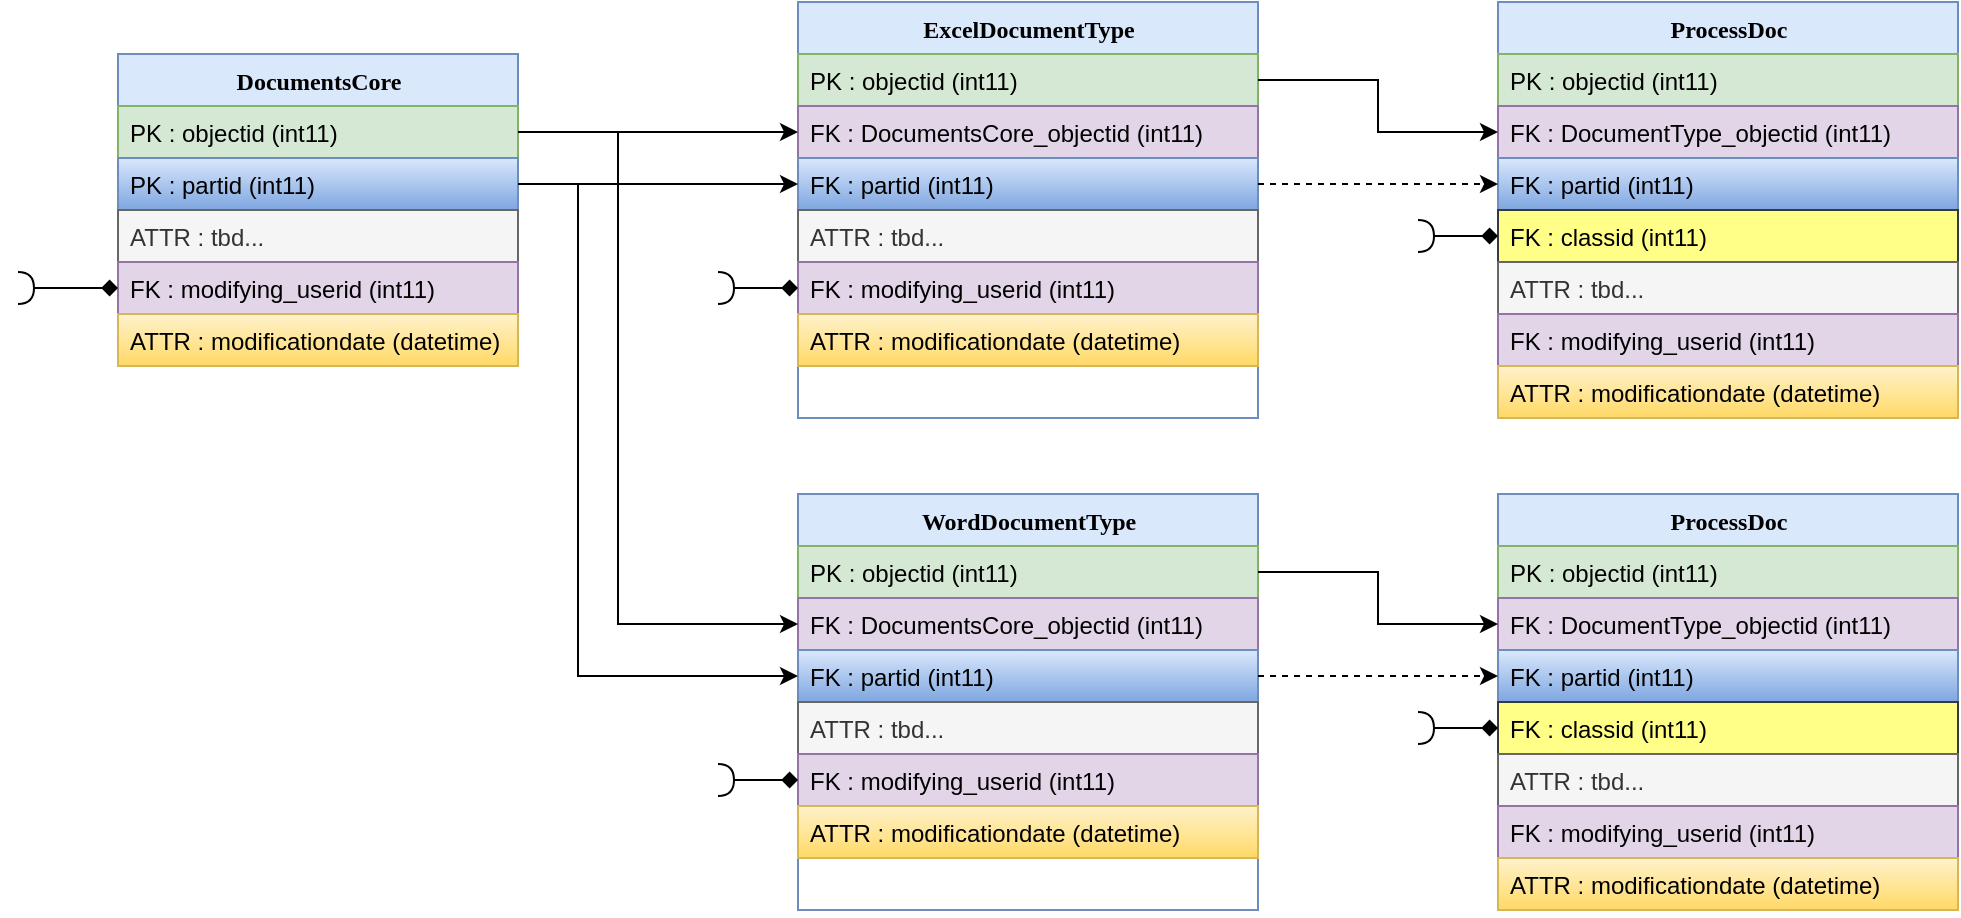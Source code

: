 <mxfile version="14.1.4" type="github" pages="3">
  <diagram name="Documents" id="9f46799a-70d6-7492-0946-bef42562c5a5">
    <mxGraphModel dx="1038" dy="585" grid="1" gridSize="10" guides="1" tooltips="1" connect="1" arrows="1" fold="1" page="1" pageScale="1" pageWidth="1100" pageHeight="850" background="#ffffff" math="0" shadow="0">
      <root>
        <mxCell id="0" />
        <mxCell id="1" parent="0" />
        <mxCell id="78961159f06e98e8-17" value="DocumentsCore" style="swimlane;html=1;fontStyle=1;align=center;verticalAlign=top;childLayout=stackLayout;horizontal=1;startSize=26;horizontalStack=0;resizeParent=1;resizeLast=0;collapsible=1;marginBottom=0;swimlaneFillColor=#ffffff;rounded=0;shadow=0;comic=0;labelBackgroundColor=none;strokeWidth=1;fillColor=#dae8fc;fontFamily=Verdana;fontSize=12;strokeColor=#6c8ebf;" parent="1" vertex="1">
          <mxGeometry x="70" y="166" width="200" height="156" as="geometry" />
        </mxCell>
        <mxCell id="78961159f06e98e8-21" value="PK : objectid (int11)" style="text;html=1;strokeColor=#82b366;fillColor=#d5e8d4;align=left;verticalAlign=top;spacingLeft=4;spacingRight=4;whiteSpace=wrap;overflow=hidden;rotatable=0;points=[[0,0.5],[1,0.5]];portConstraint=eastwest;" parent="78961159f06e98e8-17" vertex="1">
          <mxGeometry y="26" width="200" height="26" as="geometry" />
        </mxCell>
        <mxCell id="78961159f06e98e8-23" value="PK : partid (int11)" style="text;html=1;strokeColor=#6c8ebf;fillColor=#dae8fc;align=left;verticalAlign=top;spacingLeft=4;spacingRight=4;whiteSpace=wrap;overflow=hidden;rotatable=0;points=[[0,0.5],[1,0.5]];portConstraint=eastwest;gradientColor=#7ea6e0;" parent="78961159f06e98e8-17" vertex="1">
          <mxGeometry y="52" width="200" height="26" as="geometry" />
        </mxCell>
        <mxCell id="L6q3qHuzGf21snozMCTw-1" value="ATTR : tbd... " style="text;align=left;verticalAlign=top;spacingLeft=4;spacingRight=4;overflow=hidden;rotatable=0;points=[[0,0.5],[1,0.5]];portConstraint=eastwest;fillColor=#f5f5f5;strokeColor=#666666;fontColor=#333333;" vertex="1" parent="78961159f06e98e8-17">
          <mxGeometry y="78" width="200" height="26" as="geometry" />
        </mxCell>
        <mxCell id="78961159f06e98e8-25" value="FK : modifying_userid (int11)" style="text;html=1;strokeColor=#9673a6;fillColor=#e1d5e7;align=left;verticalAlign=top;spacingLeft=4;spacingRight=4;whiteSpace=wrap;overflow=hidden;rotatable=0;points=[[0,0.5],[1,0.5]];portConstraint=eastwest;" parent="78961159f06e98e8-17" vertex="1">
          <mxGeometry y="104" width="200" height="26" as="geometry" />
        </mxCell>
        <mxCell id="78961159f06e98e8-26" value="ATTR : modificationdate (datetime)" style="text;html=1;strokeColor=#d6b656;fillColor=#fff2cc;align=left;verticalAlign=top;spacingLeft=4;spacingRight=4;whiteSpace=wrap;overflow=hidden;rotatable=0;points=[[0,0.5],[1,0.5]];portConstraint=eastwest;gradientColor=#ffd966;" parent="78961159f06e98e8-17" vertex="1">
          <mxGeometry y="130" width="200" height="26" as="geometry" />
        </mxCell>
        <mxCell id="tWtyntJ0W2fYohMLLJV2-1" value="WordDocumentType" style="swimlane;html=1;fontStyle=1;align=center;verticalAlign=top;childLayout=stackLayout;horizontal=1;startSize=26;horizontalStack=0;resizeParent=1;resizeLast=0;collapsible=1;marginBottom=0;swimlaneFillColor=#ffffff;rounded=0;shadow=0;comic=0;labelBackgroundColor=none;strokeWidth=1;fillColor=#dae8fc;fontFamily=Verdana;fontSize=12;strokeColor=#6c8ebf;" vertex="1" parent="1">
          <mxGeometry x="410" y="386" width="230" height="208" as="geometry" />
        </mxCell>
        <mxCell id="tWtyntJ0W2fYohMLLJV2-2" value="PK : objectid (int11)" style="text;html=1;strokeColor=#82b366;fillColor=#d5e8d4;align=left;verticalAlign=top;spacingLeft=4;spacingRight=4;whiteSpace=wrap;overflow=hidden;rotatable=0;points=[[0,0.5],[1,0.5]];portConstraint=eastwest;" vertex="1" parent="tWtyntJ0W2fYohMLLJV2-1">
          <mxGeometry y="26" width="230" height="26" as="geometry" />
        </mxCell>
        <mxCell id="tWtyntJ0W2fYohMLLJV2-7" value="FK : DocumentsCore_objectid (int11)" style="text;html=1;strokeColor=#9673a6;fillColor=#e1d5e7;align=left;verticalAlign=top;spacingLeft=4;spacingRight=4;whiteSpace=wrap;overflow=hidden;rotatable=0;points=[[0,0.5],[1,0.5]];portConstraint=eastwest;" vertex="1" parent="tWtyntJ0W2fYohMLLJV2-1">
          <mxGeometry y="52" width="230" height="26" as="geometry" />
        </mxCell>
        <mxCell id="tWtyntJ0W2fYohMLLJV2-3" value="FK : partid (int11)" style="text;html=1;strokeColor=#6c8ebf;fillColor=#dae8fc;align=left;verticalAlign=top;spacingLeft=4;spacingRight=4;whiteSpace=wrap;overflow=hidden;rotatable=0;points=[[0,0.5],[1,0.5]];portConstraint=eastwest;gradientColor=#7ea6e0;" vertex="1" parent="tWtyntJ0W2fYohMLLJV2-1">
          <mxGeometry y="78" width="230" height="26" as="geometry" />
        </mxCell>
        <mxCell id="tWtyntJ0W2fYohMLLJV2-4" value="ATTR : tbd... " style="text;align=left;verticalAlign=top;spacingLeft=4;spacingRight=4;overflow=hidden;rotatable=0;points=[[0,0.5],[1,0.5]];portConstraint=eastwest;fillColor=#f5f5f5;strokeColor=#666666;fontColor=#333333;" vertex="1" parent="tWtyntJ0W2fYohMLLJV2-1">
          <mxGeometry y="104" width="230" height="26" as="geometry" />
        </mxCell>
        <mxCell id="tWtyntJ0W2fYohMLLJV2-5" value="FK : modifying_userid (int11)" style="text;html=1;strokeColor=#9673a6;fillColor=#e1d5e7;align=left;verticalAlign=top;spacingLeft=4;spacingRight=4;whiteSpace=wrap;overflow=hidden;rotatable=0;points=[[0,0.5],[1,0.5]];portConstraint=eastwest;" vertex="1" parent="tWtyntJ0W2fYohMLLJV2-1">
          <mxGeometry y="130" width="230" height="26" as="geometry" />
        </mxCell>
        <mxCell id="tWtyntJ0W2fYohMLLJV2-6" value="ATTR : modificationdate (datetime)" style="text;html=1;strokeColor=#d6b656;fillColor=#fff2cc;align=left;verticalAlign=top;spacingLeft=4;spacingRight=4;whiteSpace=wrap;overflow=hidden;rotatable=0;points=[[0,0.5],[1,0.5]];portConstraint=eastwest;gradientColor=#ffd966;" vertex="1" parent="tWtyntJ0W2fYohMLLJV2-1">
          <mxGeometry y="156" width="230" height="26" as="geometry" />
        </mxCell>
        <mxCell id="tWtyntJ0W2fYohMLLJV2-8" style="edgeStyle=orthogonalEdgeStyle;rounded=0;orthogonalLoop=1;jettySize=auto;html=1;entryX=0;entryY=0.5;entryDx=0;entryDy=0;" edge="1" parent="1" source="78961159f06e98e8-23" target="tWtyntJ0W2fYohMLLJV2-3">
          <mxGeometry relative="1" as="geometry">
            <Array as="points">
              <mxPoint x="300" y="231" />
              <mxPoint x="300" y="477" />
            </Array>
          </mxGeometry>
        </mxCell>
        <mxCell id="tWtyntJ0W2fYohMLLJV2-9" style="edgeStyle=orthogonalEdgeStyle;rounded=0;orthogonalLoop=1;jettySize=auto;html=1;entryX=0;entryY=0.5;entryDx=0;entryDy=0;" edge="1" parent="1" source="78961159f06e98e8-21" target="tWtyntJ0W2fYohMLLJV2-7">
          <mxGeometry relative="1" as="geometry">
            <Array as="points">
              <mxPoint x="320" y="205" />
              <mxPoint x="320" y="451" />
            </Array>
          </mxGeometry>
        </mxCell>
        <mxCell id="tWtyntJ0W2fYohMLLJV2-11" style="edgeStyle=orthogonalEdgeStyle;rounded=0;orthogonalLoop=1;jettySize=auto;html=1;startArrow=diamond;startFill=1;endArrow=halfCircle;endFill=0;" edge="1" parent="1" source="78961159f06e98e8-25">
          <mxGeometry relative="1" as="geometry">
            <mxPoint x="20" y="283" as="targetPoint" />
          </mxGeometry>
        </mxCell>
        <mxCell id="tWtyntJ0W2fYohMLLJV2-12" style="edgeStyle=orthogonalEdgeStyle;rounded=0;orthogonalLoop=1;jettySize=auto;html=1;startArrow=diamond;startFill=1;endArrow=halfCircle;endFill=0;" edge="1" parent="1" source="tWtyntJ0W2fYohMLLJV2-5">
          <mxGeometry relative="1" as="geometry">
            <mxPoint x="370" y="529" as="targetPoint" />
          </mxGeometry>
        </mxCell>
        <mxCell id="tWtyntJ0W2fYohMLLJV2-14" value="ExcelDocumentType" style="swimlane;html=1;fontStyle=1;align=center;verticalAlign=top;childLayout=stackLayout;horizontal=1;startSize=26;horizontalStack=0;resizeParent=1;resizeLast=0;collapsible=1;marginBottom=0;swimlaneFillColor=#ffffff;rounded=0;shadow=0;comic=0;labelBackgroundColor=none;strokeWidth=1;fillColor=#dae8fc;fontFamily=Verdana;fontSize=12;strokeColor=#6c8ebf;" vertex="1" parent="1">
          <mxGeometry x="410" y="140" width="230" height="208" as="geometry" />
        </mxCell>
        <mxCell id="tWtyntJ0W2fYohMLLJV2-15" value="PK : objectid (int11)" style="text;html=1;strokeColor=#82b366;fillColor=#d5e8d4;align=left;verticalAlign=top;spacingLeft=4;spacingRight=4;whiteSpace=wrap;overflow=hidden;rotatable=0;points=[[0,0.5],[1,0.5]];portConstraint=eastwest;" vertex="1" parent="tWtyntJ0W2fYohMLLJV2-14">
          <mxGeometry y="26" width="230" height="26" as="geometry" />
        </mxCell>
        <mxCell id="tWtyntJ0W2fYohMLLJV2-16" value="FK : DocumentsCore_objectid (int11)" style="text;html=1;strokeColor=#9673a6;fillColor=#e1d5e7;align=left;verticalAlign=top;spacingLeft=4;spacingRight=4;whiteSpace=wrap;overflow=hidden;rotatable=0;points=[[0,0.5],[1,0.5]];portConstraint=eastwest;" vertex="1" parent="tWtyntJ0W2fYohMLLJV2-14">
          <mxGeometry y="52" width="230" height="26" as="geometry" />
        </mxCell>
        <mxCell id="tWtyntJ0W2fYohMLLJV2-17" value="FK : partid (int11)" style="text;html=1;strokeColor=#6c8ebf;fillColor=#dae8fc;align=left;verticalAlign=top;spacingLeft=4;spacingRight=4;whiteSpace=wrap;overflow=hidden;rotatable=0;points=[[0,0.5],[1,0.5]];portConstraint=eastwest;gradientColor=#7ea6e0;" vertex="1" parent="tWtyntJ0W2fYohMLLJV2-14">
          <mxGeometry y="78" width="230" height="26" as="geometry" />
        </mxCell>
        <mxCell id="tWtyntJ0W2fYohMLLJV2-19" value="ATTR : tbd... " style="text;align=left;verticalAlign=top;spacingLeft=4;spacingRight=4;overflow=hidden;rotatable=0;points=[[0,0.5],[1,0.5]];portConstraint=eastwest;fillColor=#f5f5f5;strokeColor=#666666;fontColor=#333333;" vertex="1" parent="tWtyntJ0W2fYohMLLJV2-14">
          <mxGeometry y="104" width="230" height="26" as="geometry" />
        </mxCell>
        <mxCell id="tWtyntJ0W2fYohMLLJV2-20" value="FK : modifying_userid (int11)" style="text;html=1;strokeColor=#9673a6;fillColor=#e1d5e7;align=left;verticalAlign=top;spacingLeft=4;spacingRight=4;whiteSpace=wrap;overflow=hidden;rotatable=0;points=[[0,0.5],[1,0.5]];portConstraint=eastwest;" vertex="1" parent="tWtyntJ0W2fYohMLLJV2-14">
          <mxGeometry y="130" width="230" height="26" as="geometry" />
        </mxCell>
        <mxCell id="tWtyntJ0W2fYohMLLJV2-21" value="ATTR : modificationdate (datetime)" style="text;html=1;strokeColor=#d6b656;fillColor=#fff2cc;align=left;verticalAlign=top;spacingLeft=4;spacingRight=4;whiteSpace=wrap;overflow=hidden;rotatable=0;points=[[0,0.5],[1,0.5]];portConstraint=eastwest;gradientColor=#ffd966;" vertex="1" parent="tWtyntJ0W2fYohMLLJV2-14">
          <mxGeometry y="156" width="230" height="26" as="geometry" />
        </mxCell>
        <mxCell id="tWtyntJ0W2fYohMLLJV2-23" style="edgeStyle=orthogonalEdgeStyle;rounded=0;orthogonalLoop=1;jettySize=auto;html=1;startArrow=diamond;startFill=1;endArrow=halfCircle;endFill=0;" edge="1" parent="1" source="tWtyntJ0W2fYohMLLJV2-20">
          <mxGeometry relative="1" as="geometry">
            <mxPoint x="370" y="283" as="targetPoint" />
          </mxGeometry>
        </mxCell>
        <mxCell id="tWtyntJ0W2fYohMLLJV2-25" style="edgeStyle=orthogonalEdgeStyle;rounded=0;orthogonalLoop=1;jettySize=auto;html=1;entryX=0;entryY=0.5;entryDx=0;entryDy=0;startArrow=none;startFill=0;endArrow=classic;endFill=1;" edge="1" parent="1" source="78961159f06e98e8-21" target="tWtyntJ0W2fYohMLLJV2-16">
          <mxGeometry relative="1" as="geometry" />
        </mxCell>
        <mxCell id="tWtyntJ0W2fYohMLLJV2-27" style="edgeStyle=orthogonalEdgeStyle;rounded=0;orthogonalLoop=1;jettySize=auto;html=1;entryX=0;entryY=0.5;entryDx=0;entryDy=0;startArrow=none;startFill=0;endArrow=classic;endFill=1;" edge="1" parent="1" source="78961159f06e98e8-23" target="tWtyntJ0W2fYohMLLJV2-17">
          <mxGeometry relative="1" as="geometry" />
        </mxCell>
        <mxCell id="tWtyntJ0W2fYohMLLJV2-28" value="ProcessDoc" style="swimlane;html=1;fontStyle=1;align=center;verticalAlign=top;childLayout=stackLayout;horizontal=1;startSize=26;horizontalStack=0;resizeParent=1;resizeLast=0;collapsible=1;marginBottom=0;swimlaneFillColor=#ffffff;rounded=0;shadow=0;comic=0;labelBackgroundColor=none;strokeWidth=1;fillColor=#dae8fc;fontFamily=Verdana;fontSize=12;strokeColor=#6c8ebf;" vertex="1" parent="1">
          <mxGeometry x="760" y="386" width="230" height="208" as="geometry" />
        </mxCell>
        <mxCell id="tWtyntJ0W2fYohMLLJV2-29" value="PK : objectid (int11)" style="text;html=1;strokeColor=#82b366;fillColor=#d5e8d4;align=left;verticalAlign=top;spacingLeft=4;spacingRight=4;whiteSpace=wrap;overflow=hidden;rotatable=0;points=[[0,0.5],[1,0.5]];portConstraint=eastwest;" vertex="1" parent="tWtyntJ0W2fYohMLLJV2-28">
          <mxGeometry y="26" width="230" height="26" as="geometry" />
        </mxCell>
        <mxCell id="tWtyntJ0W2fYohMLLJV2-30" value="FK : DocumentType_objectid (int11)" style="text;html=1;strokeColor=#9673a6;fillColor=#e1d5e7;align=left;verticalAlign=top;spacingLeft=4;spacingRight=4;whiteSpace=wrap;overflow=hidden;rotatable=0;points=[[0,0.5],[1,0.5]];portConstraint=eastwest;" vertex="1" parent="tWtyntJ0W2fYohMLLJV2-28">
          <mxGeometry y="52" width="230" height="26" as="geometry" />
        </mxCell>
        <mxCell id="tWtyntJ0W2fYohMLLJV2-31" value="FK : partid (int11)" style="text;html=1;strokeColor=#6c8ebf;fillColor=#dae8fc;align=left;verticalAlign=top;spacingLeft=4;spacingRight=4;whiteSpace=wrap;overflow=hidden;rotatable=0;points=[[0,0.5],[1,0.5]];portConstraint=eastwest;gradientColor=#7ea6e0;" vertex="1" parent="tWtyntJ0W2fYohMLLJV2-28">
          <mxGeometry y="78" width="230" height="26" as="geometry" />
        </mxCell>
        <mxCell id="tWtyntJ0W2fYohMLLJV2-32" value="FK : classid (int11) " style="text;align=left;verticalAlign=top;spacingLeft=4;spacingRight=4;overflow=hidden;rotatable=0;points=[[0,0.5],[1,0.5]];portConstraint=eastwest;fillColor=#ffff88;strokeColor=#36393d;" vertex="1" parent="tWtyntJ0W2fYohMLLJV2-28">
          <mxGeometry y="104" width="230" height="26" as="geometry" />
        </mxCell>
        <mxCell id="tWtyntJ0W2fYohMLLJV2-33" value="ATTR : tbd... " style="text;align=left;verticalAlign=top;spacingLeft=4;spacingRight=4;overflow=hidden;rotatable=0;points=[[0,0.5],[1,0.5]];portConstraint=eastwest;fillColor=#f5f5f5;strokeColor=#666666;fontColor=#333333;" vertex="1" parent="tWtyntJ0W2fYohMLLJV2-28">
          <mxGeometry y="130" width="230" height="26" as="geometry" />
        </mxCell>
        <mxCell id="tWtyntJ0W2fYohMLLJV2-34" value="FK : modifying_userid (int11)" style="text;html=1;strokeColor=#9673a6;fillColor=#e1d5e7;align=left;verticalAlign=top;spacingLeft=4;spacingRight=4;whiteSpace=wrap;overflow=hidden;rotatable=0;points=[[0,0.5],[1,0.5]];portConstraint=eastwest;" vertex="1" parent="tWtyntJ0W2fYohMLLJV2-28">
          <mxGeometry y="156" width="230" height="26" as="geometry" />
        </mxCell>
        <mxCell id="tWtyntJ0W2fYohMLLJV2-35" value="ATTR : modificationdate (datetime)" style="text;html=1;strokeColor=#d6b656;fillColor=#fff2cc;align=left;verticalAlign=top;spacingLeft=4;spacingRight=4;whiteSpace=wrap;overflow=hidden;rotatable=0;points=[[0,0.5],[1,0.5]];portConstraint=eastwest;gradientColor=#ffd966;" vertex="1" parent="tWtyntJ0W2fYohMLLJV2-28">
          <mxGeometry y="182" width="230" height="26" as="geometry" />
        </mxCell>
        <mxCell id="tWtyntJ0W2fYohMLLJV2-36" style="edgeStyle=orthogonalEdgeStyle;rounded=0;orthogonalLoop=1;jettySize=auto;html=1;entryX=0;entryY=0.5;entryDx=0;entryDy=0;startArrow=none;startFill=0;endArrow=classic;endFill=1;" edge="1" parent="1" source="tWtyntJ0W2fYohMLLJV2-2" target="tWtyntJ0W2fYohMLLJV2-30">
          <mxGeometry relative="1" as="geometry" />
        </mxCell>
        <mxCell id="tWtyntJ0W2fYohMLLJV2-37" style="edgeStyle=orthogonalEdgeStyle;rounded=0;orthogonalLoop=1;jettySize=auto;html=1;entryX=0;entryY=0.5;entryDx=0;entryDy=0;startArrow=none;startFill=0;endArrow=classic;endFill=1;dashed=1;" edge="1" parent="1" source="tWtyntJ0W2fYohMLLJV2-3" target="tWtyntJ0W2fYohMLLJV2-31">
          <mxGeometry relative="1" as="geometry" />
        </mxCell>
        <mxCell id="tWtyntJ0W2fYohMLLJV2-38" style="edgeStyle=orthogonalEdgeStyle;rounded=0;orthogonalLoop=1;jettySize=auto;html=1;startArrow=diamond;startFill=1;endArrow=halfCircle;endFill=0;exitX=0;exitY=0.5;exitDx=0;exitDy=0;" edge="1" parent="1" source="tWtyntJ0W2fYohMLLJV2-32">
          <mxGeometry relative="1" as="geometry">
            <mxPoint x="720" y="503" as="targetPoint" />
            <mxPoint x="420" y="539" as="sourcePoint" />
          </mxGeometry>
        </mxCell>
        <mxCell id="tWtyntJ0W2fYohMLLJV2-39" value="ProcessDoc" style="swimlane;html=1;fontStyle=1;align=center;verticalAlign=top;childLayout=stackLayout;horizontal=1;startSize=26;horizontalStack=0;resizeParent=1;resizeLast=0;collapsible=1;marginBottom=0;swimlaneFillColor=#ffffff;rounded=0;shadow=0;comic=0;labelBackgroundColor=none;strokeWidth=1;fillColor=#dae8fc;fontFamily=Verdana;fontSize=12;strokeColor=#6c8ebf;" vertex="1" parent="1">
          <mxGeometry x="760" y="140" width="230" height="208" as="geometry" />
        </mxCell>
        <mxCell id="tWtyntJ0W2fYohMLLJV2-40" value="PK : objectid (int11)" style="text;html=1;strokeColor=#82b366;fillColor=#d5e8d4;align=left;verticalAlign=top;spacingLeft=4;spacingRight=4;whiteSpace=wrap;overflow=hidden;rotatable=0;points=[[0,0.5],[1,0.5]];portConstraint=eastwest;" vertex="1" parent="tWtyntJ0W2fYohMLLJV2-39">
          <mxGeometry y="26" width="230" height="26" as="geometry" />
        </mxCell>
        <mxCell id="tWtyntJ0W2fYohMLLJV2-41" value="FK : DocumentType_objectid (int11)" style="text;html=1;strokeColor=#9673a6;fillColor=#e1d5e7;align=left;verticalAlign=top;spacingLeft=4;spacingRight=4;whiteSpace=wrap;overflow=hidden;rotatable=0;points=[[0,0.5],[1,0.5]];portConstraint=eastwest;" vertex="1" parent="tWtyntJ0W2fYohMLLJV2-39">
          <mxGeometry y="52" width="230" height="26" as="geometry" />
        </mxCell>
        <mxCell id="tWtyntJ0W2fYohMLLJV2-42" value="FK : partid (int11)" style="text;html=1;strokeColor=#6c8ebf;fillColor=#dae8fc;align=left;verticalAlign=top;spacingLeft=4;spacingRight=4;whiteSpace=wrap;overflow=hidden;rotatable=0;points=[[0,0.5],[1,0.5]];portConstraint=eastwest;gradientColor=#7ea6e0;" vertex="1" parent="tWtyntJ0W2fYohMLLJV2-39">
          <mxGeometry y="78" width="230" height="26" as="geometry" />
        </mxCell>
        <mxCell id="tWtyntJ0W2fYohMLLJV2-43" value="FK : classid (int11) " style="text;align=left;verticalAlign=top;spacingLeft=4;spacingRight=4;overflow=hidden;rotatable=0;points=[[0,0.5],[1,0.5]];portConstraint=eastwest;fillColor=#ffff88;strokeColor=#36393d;" vertex="1" parent="tWtyntJ0W2fYohMLLJV2-39">
          <mxGeometry y="104" width="230" height="26" as="geometry" />
        </mxCell>
        <mxCell id="tWtyntJ0W2fYohMLLJV2-44" value="ATTR : tbd... " style="text;align=left;verticalAlign=top;spacingLeft=4;spacingRight=4;overflow=hidden;rotatable=0;points=[[0,0.5],[1,0.5]];portConstraint=eastwest;fillColor=#f5f5f5;strokeColor=#666666;fontColor=#333333;" vertex="1" parent="tWtyntJ0W2fYohMLLJV2-39">
          <mxGeometry y="130" width="230" height="26" as="geometry" />
        </mxCell>
        <mxCell id="tWtyntJ0W2fYohMLLJV2-45" value="FK : modifying_userid (int11)" style="text;html=1;strokeColor=#9673a6;fillColor=#e1d5e7;align=left;verticalAlign=top;spacingLeft=4;spacingRight=4;whiteSpace=wrap;overflow=hidden;rotatable=0;points=[[0,0.5],[1,0.5]];portConstraint=eastwest;" vertex="1" parent="tWtyntJ0W2fYohMLLJV2-39">
          <mxGeometry y="156" width="230" height="26" as="geometry" />
        </mxCell>
        <mxCell id="tWtyntJ0W2fYohMLLJV2-46" value="ATTR : modificationdate (datetime)" style="text;html=1;strokeColor=#d6b656;fillColor=#fff2cc;align=left;verticalAlign=top;spacingLeft=4;spacingRight=4;whiteSpace=wrap;overflow=hidden;rotatable=0;points=[[0,0.5],[1,0.5]];portConstraint=eastwest;gradientColor=#ffd966;" vertex="1" parent="tWtyntJ0W2fYohMLLJV2-39">
          <mxGeometry y="182" width="230" height="26" as="geometry" />
        </mxCell>
        <mxCell id="tWtyntJ0W2fYohMLLJV2-47" style="edgeStyle=orthogonalEdgeStyle;rounded=0;orthogonalLoop=1;jettySize=auto;html=1;entryX=0;entryY=0.5;entryDx=0;entryDy=0;startArrow=none;startFill=0;endArrow=classic;endFill=1;" edge="1" parent="1" source="tWtyntJ0W2fYohMLLJV2-15" target="tWtyntJ0W2fYohMLLJV2-41">
          <mxGeometry relative="1" as="geometry" />
        </mxCell>
        <mxCell id="tWtyntJ0W2fYohMLLJV2-48" style="edgeStyle=orthogonalEdgeStyle;rounded=0;orthogonalLoop=1;jettySize=auto;html=1;startArrow=none;startFill=0;endArrow=classic;endFill=1;dashed=1;" edge="1" parent="1" source="tWtyntJ0W2fYohMLLJV2-17" target="tWtyntJ0W2fYohMLLJV2-42">
          <mxGeometry relative="1" as="geometry" />
        </mxCell>
        <mxCell id="tWtyntJ0W2fYohMLLJV2-49" style="edgeStyle=orthogonalEdgeStyle;rounded=0;orthogonalLoop=1;jettySize=auto;html=1;startArrow=diamond;startFill=1;endArrow=halfCircle;endFill=0;exitX=0;exitY=0.5;exitDx=0;exitDy=0;" edge="1" parent="1" source="tWtyntJ0W2fYohMLLJV2-43">
          <mxGeometry relative="1" as="geometry">
            <mxPoint x="720" y="257" as="targetPoint" />
            <mxPoint x="770" y="513" as="sourcePoint" />
          </mxGeometry>
        </mxCell>
      </root>
    </mxGraphModel>
  </diagram>
  <diagram id="blNGxLANSBwLcpK6y5iY" name="DocumentsControl">
    <mxGraphModel dx="1038" dy="585" grid="1" gridSize="10" guides="1" tooltips="1" connect="1" arrows="1" fold="1" page="1" pageScale="1" pageWidth="850" pageHeight="1100" math="0" shadow="0">
      <root>
        <mxCell id="j6OnJKvHNAxHMf2_PJZD-0" />
        <mxCell id="j6OnJKvHNAxHMf2_PJZD-1" parent="j6OnJKvHNAxHMf2_PJZD-0" />
        <mxCell id="rtnRG3bze1mWDZzc8cXc-0" value="DocumentsControl" style="swimlane;fontStyle=5;childLayout=stackLayout;horizontal=1;startSize=26;fillColor=#dae8fc;horizontalStack=0;resizeParent=1;resizeParentMax=0;resizeLast=0;collapsible=1;marginBottom=0;align=center;strokeColor=#6c8ebf;" vertex="1" parent="j6OnJKvHNAxHMf2_PJZD-1">
          <mxGeometry x="490" y="83" width="240" height="442" as="geometry" />
        </mxCell>
        <mxCell id="rtnRG3bze1mWDZzc8cXc-1" value="PK : ID" style="text;strokeColor=#82b366;fillColor=#d5e8d4;align=left;verticalAlign=top;spacingLeft=4;spacingRight=4;overflow=hidden;rotatable=0;points=[[0,0.5],[1,0.5]];portConstraint=eastwest;" vertex="1" parent="rtnRG3bze1mWDZzc8cXc-0">
          <mxGeometry y="26" width="240" height="26" as="geometry" />
        </mxCell>
        <mxCell id="rtnRG3bze1mWDZzc8cXc-2" value="FK : ObjectID" style="text;strokeColor=#9673a6;fillColor=#e1d5e7;align=left;verticalAlign=top;spacingLeft=4;spacingRight=4;overflow=hidden;rotatable=0;points=[[0,0.5],[1,0.5]];portConstraint=eastwest;" vertex="1" parent="rtnRG3bze1mWDZzc8cXc-0">
          <mxGeometry y="52" width="240" height="26" as="geometry" />
        </mxCell>
        <mxCell id="rtnRG3bze1mWDZzc8cXc-3" value="FK : DocumentCore_ObjectID" style="text;strokeColor=#9673a6;fillColor=#e1d5e7;align=left;verticalAlign=top;spacingLeft=4;spacingRight=4;overflow=hidden;rotatable=0;points=[[0,0.5],[1,0.5]];portConstraint=eastwest;" vertex="1" parent="rtnRG3bze1mWDZzc8cXc-0">
          <mxGeometry y="78" width="240" height="26" as="geometry" />
        </mxCell>
        <mxCell id="rtnRG3bze1mWDZzc8cXc-4" value="FK : PartID" style="text;strokeColor=#6c8ebf;fillColor=#dae8fc;align=left;verticalAlign=top;spacingLeft=4;spacingRight=4;overflow=hidden;rotatable=0;points=[[0,0.5],[1,0.5]];portConstraint=eastwest;gradientColor=#7ea6e0;" vertex="1" parent="rtnRG3bze1mWDZzc8cXc-0">
          <mxGeometry y="104" width="240" height="26" as="geometry" />
        </mxCell>
        <mxCell id="rtnRG3bze1mWDZzc8cXc-5" value="FK : ClassID" style="text;strokeColor=#36393d;fillColor=#ffff88;align=left;verticalAlign=top;spacingLeft=4;spacingRight=4;overflow=hidden;rotatable=0;points=[[0,0.5],[1,0.5]];portConstraint=eastwest;" vertex="1" parent="rtnRG3bze1mWDZzc8cXc-0">
          <mxGeometry y="130" width="240" height="26" as="geometry" />
        </mxCell>
        <mxCell id="rtnRG3bze1mWDZzc8cXc-6" value="ATTR : Part Number" style="text;strokeColor=#d6b656;fillColor=#fff2cc;align=left;verticalAlign=top;spacingLeft=4;spacingRight=4;overflow=hidden;rotatable=0;points=[[0,0.5],[1,0.5]];portConstraint=eastwest;" vertex="1" parent="rtnRG3bze1mWDZzc8cXc-0">
          <mxGeometry y="156" width="240" height="26" as="geometry" />
        </mxCell>
        <mxCell id="rtnRG3bze1mWDZzc8cXc-7" value="ATTR : FileName" style="text;strokeColor=#d6b656;fillColor=#fff2cc;align=left;verticalAlign=top;spacingLeft=4;spacingRight=4;overflow=hidden;rotatable=0;points=[[0,0.5],[1,0.5]];portConstraint=eastwest;" vertex="1" parent="rtnRG3bze1mWDZzc8cXc-0">
          <mxGeometry y="182" width="240" height="26" as="geometry" />
        </mxCell>
        <mxCell id="rtnRG3bze1mWDZzc8cXc-8" value="ATTR : VaultID" style="text;strokeColor=#d6b656;fillColor=#fff2cc;align=left;verticalAlign=top;spacingLeft=4;spacingRight=4;overflow=hidden;rotatable=0;points=[[0,0.5],[1,0.5]];portConstraint=eastwest;" vertex="1" parent="rtnRG3bze1mWDZzc8cXc-0">
          <mxGeometry y="208" width="240" height="26" as="geometry" />
        </mxCell>
        <mxCell id="rtnRG3bze1mWDZzc8cXc-9" value="ATTR : VaultFileName" style="text;strokeColor=#d6b656;fillColor=#fff2cc;align=left;verticalAlign=top;spacingLeft=4;spacingRight=4;overflow=hidden;rotatable=0;points=[[0,0.5],[1,0.5]];portConstraint=eastwest;" vertex="1" parent="rtnRG3bze1mWDZzc8cXc-0">
          <mxGeometry y="234" width="240" height="26" as="geometry" />
        </mxCell>
        <mxCell id="rtnRG3bze1mWDZzc8cXc-10" value="ATTR : MajorRevision" style="text;strokeColor=#d6b656;fillColor=#fff2cc;align=left;verticalAlign=top;spacingLeft=4;spacingRight=4;overflow=hidden;rotatable=0;points=[[0,0.5],[1,0.5]];portConstraint=eastwest;" vertex="1" parent="rtnRG3bze1mWDZzc8cXc-0">
          <mxGeometry y="260" width="240" height="26" as="geometry" />
        </mxCell>
        <mxCell id="rtnRG3bze1mWDZzc8cXc-11" value="ATTR : MinorRevision" style="text;strokeColor=#d6b656;fillColor=#fff2cc;align=left;verticalAlign=top;spacingLeft=4;spacingRight=4;overflow=hidden;rotatable=0;points=[[0,0.5],[1,0.5]];portConstraint=eastwest;" vertex="1" parent="rtnRG3bze1mWDZzc8cXc-0">
          <mxGeometry y="286" width="240" height="26" as="geometry" />
        </mxCell>
        <mxCell id="rtnRG3bze1mWDZzc8cXc-12" value="ATTR : ReleaseState" style="text;strokeColor=#d6b656;fillColor=#fff2cc;align=left;verticalAlign=top;spacingLeft=4;spacingRight=4;overflow=hidden;rotatable=0;points=[[0,0.5],[1,0.5]];portConstraint=eastwest;" vertex="1" parent="rtnRG3bze1mWDZzc8cXc-0">
          <mxGeometry y="312" width="240" height="26" as="geometry" />
        </mxCell>
        <mxCell id="rtnRG3bze1mWDZzc8cXc-13" value="ATTR : WorkingState" style="text;strokeColor=#d6b656;fillColor=#fff2cc;align=left;verticalAlign=top;spacingLeft=4;spacingRight=4;overflow=hidden;rotatable=0;points=[[0,0.5],[1,0.5]];portConstraint=eastwest;" vertex="1" parent="rtnRG3bze1mWDZzc8cXc-0">
          <mxGeometry y="338" width="240" height="26" as="geometry" />
        </mxCell>
        <mxCell id="rtnRG3bze1mWDZzc8cXc-14" value="ATTR : TBD... " style="text;align=left;verticalAlign=top;spacingLeft=4;spacingRight=4;overflow=hidden;rotatable=0;points=[[0,0.5],[1,0.5]];portConstraint=eastwest;fillColor=#f5f5f5;strokeColor=#666666;fontColor=#333333;" vertex="1" parent="rtnRG3bze1mWDZzc8cXc-0">
          <mxGeometry y="364" width="240" height="26" as="geometry" />
        </mxCell>
        <mxCell id="rtnRG3bze1mWDZzc8cXc-15" value="FK : ModifyingUserID" style="text;strokeColor=#9673a6;fillColor=#e1d5e7;align=left;verticalAlign=top;spacingLeft=4;spacingRight=4;overflow=hidden;rotatable=0;points=[[0,0.5],[1,0.5]];portConstraint=eastwest;" vertex="1" parent="rtnRG3bze1mWDZzc8cXc-0">
          <mxGeometry y="390" width="240" height="26" as="geometry" />
        </mxCell>
        <mxCell id="rtnRG3bze1mWDZzc8cXc-16" value="ATTR : ModifyingDate " style="text;strokeColor=#d6b656;fillColor=#fff2cc;align=left;verticalAlign=top;spacingLeft=4;spacingRight=4;overflow=hidden;rotatable=0;points=[[0,0.5],[1,0.5]];portConstraint=eastwest;" vertex="1" parent="rtnRG3bze1mWDZzc8cXc-0">
          <mxGeometry y="416" width="240" height="26" as="geometry" />
        </mxCell>
      </root>
    </mxGraphModel>
  </diagram>
  <diagram id="1WnD-2gzByCTzVlDKXq1" name="DocumentVault">
    <mxGraphModel dx="1038" dy="585" grid="1" gridSize="10" guides="1" tooltips="1" connect="1" arrows="1" fold="1" page="1" pageScale="1" pageWidth="850" pageHeight="1100" math="0" shadow="0">
      <root>
        <mxCell id="SCBvQeUCC7gjxnijAsdY-0" />
        <mxCell id="SCBvQeUCC7gjxnijAsdY-1" parent="SCBvQeUCC7gjxnijAsdY-0" />
      </root>
    </mxGraphModel>
  </diagram>
</mxfile>
